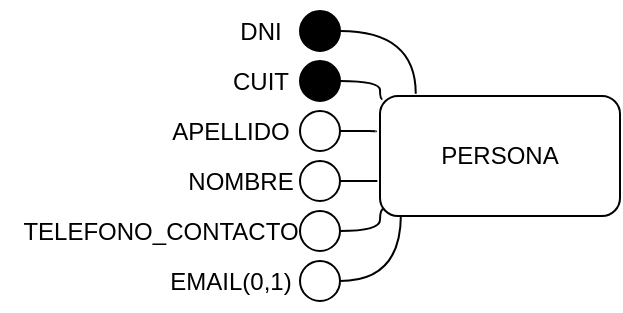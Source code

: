 <mxfile version="24.8.4">
  <diagram name="Page-1" id="r-wE8rNvTRcSZEGVUg5o">
    <mxGraphModel dx="819" dy="442" grid="1" gridSize="10" guides="1" tooltips="1" connect="1" arrows="1" fold="1" page="1" pageScale="1" pageWidth="1400" pageHeight="850" math="0" shadow="0">
      <root>
        <mxCell id="0" />
        <mxCell id="1" parent="0" />
        <mxCell id="dxS-f-YdwQxAhVwUpoM0-1" value="PERSONA" style="rounded=1;whiteSpace=wrap;html=1;" vertex="1" parent="1">
          <mxGeometry x="480" y="210" width="120" height="60" as="geometry" />
        </mxCell>
        <mxCell id="dxS-f-YdwQxAhVwUpoM0-2" value="" style="ellipse;whiteSpace=wrap;html=1;aspect=fixed;fillColor=#000000;" vertex="1" parent="1">
          <mxGeometry x="440" y="167.5" width="20" height="20" as="geometry" />
        </mxCell>
        <mxCell id="dxS-f-YdwQxAhVwUpoM0-3" value="DNI" style="text;html=1;align=center;verticalAlign=middle;resizable=0;points=[];autosize=1;strokeColor=none;fillColor=none;" vertex="1" parent="1">
          <mxGeometry x="400" y="162.5" width="40" height="30" as="geometry" />
        </mxCell>
        <mxCell id="dxS-f-YdwQxAhVwUpoM0-7" value="" style="ellipse;whiteSpace=wrap;html=1;aspect=fixed;fillColor=#000000;" vertex="1" parent="1">
          <mxGeometry x="440" y="192.5" width="20" height="20" as="geometry" />
        </mxCell>
        <mxCell id="dxS-f-YdwQxAhVwUpoM0-8" value="CUIT" style="text;html=1;align=center;verticalAlign=middle;resizable=0;points=[];autosize=1;strokeColor=none;fillColor=none;" vertex="1" parent="1">
          <mxGeometry x="395" y="187.5" width="50" height="30" as="geometry" />
        </mxCell>
        <mxCell id="dxS-f-YdwQxAhVwUpoM0-12" value="" style="ellipse;whiteSpace=wrap;html=1;aspect=fixed;" vertex="1" parent="1">
          <mxGeometry x="440" y="217.5" width="20" height="20" as="geometry" />
        </mxCell>
        <mxCell id="dxS-f-YdwQxAhVwUpoM0-13" value="APELLIDO" style="text;html=1;align=center;verticalAlign=middle;resizable=0;points=[];autosize=1;strokeColor=none;fillColor=none;" vertex="1" parent="1">
          <mxGeometry x="365" y="212.5" width="80" height="30" as="geometry" />
        </mxCell>
        <mxCell id="dxS-f-YdwQxAhVwUpoM0-14" value="" style="ellipse;whiteSpace=wrap;html=1;aspect=fixed;" vertex="1" parent="1">
          <mxGeometry x="440" y="242.5" width="20" height="20" as="geometry" />
        </mxCell>
        <mxCell id="dxS-f-YdwQxAhVwUpoM0-15" value="NOMBRE" style="text;html=1;align=center;verticalAlign=middle;resizable=0;points=[];autosize=1;strokeColor=none;fillColor=none;" vertex="1" parent="1">
          <mxGeometry x="370" y="237.5" width="80" height="30" as="geometry" />
        </mxCell>
        <mxCell id="dxS-f-YdwQxAhVwUpoM0-16" value="" style="ellipse;whiteSpace=wrap;html=1;aspect=fixed;" vertex="1" parent="1">
          <mxGeometry x="440" y="267.5" width="20" height="20" as="geometry" />
        </mxCell>
        <mxCell id="dxS-f-YdwQxAhVwUpoM0-17" value="TELEFONO_CONTACTO" style="text;html=1;align=center;verticalAlign=middle;resizable=0;points=[];autosize=1;strokeColor=none;fillColor=none;" vertex="1" parent="1">
          <mxGeometry x="290" y="262.5" width="160" height="30" as="geometry" />
        </mxCell>
        <mxCell id="dxS-f-YdwQxAhVwUpoM0-18" value="" style="ellipse;whiteSpace=wrap;html=1;aspect=fixed;" vertex="1" parent="1">
          <mxGeometry x="440" y="292.5" width="20" height="20" as="geometry" />
        </mxCell>
        <mxCell id="dxS-f-YdwQxAhVwUpoM0-19" value="EMAIL(0,1)" style="text;html=1;align=center;verticalAlign=middle;resizable=0;points=[];autosize=1;strokeColor=none;fillColor=none;" vertex="1" parent="1">
          <mxGeometry x="365" y="287.5" width="80" height="30" as="geometry" />
        </mxCell>
        <mxCell id="dxS-f-YdwQxAhVwUpoM0-20" style="edgeStyle=orthogonalEdgeStyle;rounded=0;orthogonalLoop=1;jettySize=auto;html=1;entryX=0.149;entryY=-0.019;entryDx=0;entryDy=0;entryPerimeter=0;curved=1;endArrow=none;endFill=0;" edge="1" parent="1" source="dxS-f-YdwQxAhVwUpoM0-2" target="dxS-f-YdwQxAhVwUpoM0-1">
          <mxGeometry relative="1" as="geometry" />
        </mxCell>
        <mxCell id="dxS-f-YdwQxAhVwUpoM0-21" style="edgeStyle=orthogonalEdgeStyle;shape=connector;curved=1;rounded=0;orthogonalLoop=1;jettySize=auto;html=1;entryX=0.01;entryY=0.027;entryDx=0;entryDy=0;entryPerimeter=0;strokeColor=default;align=center;verticalAlign=middle;fontFamily=Helvetica;fontSize=11;fontColor=default;labelBackgroundColor=default;endArrow=none;endFill=0;" edge="1" parent="1" source="dxS-f-YdwQxAhVwUpoM0-7" target="dxS-f-YdwQxAhVwUpoM0-1">
          <mxGeometry relative="1" as="geometry">
            <Array as="points">
              <mxPoint x="480" y="203" />
              <mxPoint x="480" y="212" />
            </Array>
          </mxGeometry>
        </mxCell>
        <mxCell id="dxS-f-YdwQxAhVwUpoM0-22" style="edgeStyle=orthogonalEdgeStyle;shape=connector;curved=1;rounded=0;orthogonalLoop=1;jettySize=auto;html=1;entryX=-0.019;entryY=0.295;entryDx=0;entryDy=0;entryPerimeter=0;strokeColor=default;align=center;verticalAlign=middle;fontFamily=Helvetica;fontSize=11;fontColor=default;labelBackgroundColor=default;endArrow=none;endFill=0;" edge="1" parent="1" source="dxS-f-YdwQxAhVwUpoM0-12" target="dxS-f-YdwQxAhVwUpoM0-1">
          <mxGeometry relative="1" as="geometry" />
        </mxCell>
        <mxCell id="dxS-f-YdwQxAhVwUpoM0-23" style="edgeStyle=orthogonalEdgeStyle;shape=connector;curved=1;rounded=0;orthogonalLoop=1;jettySize=auto;html=1;entryX=-0.011;entryY=0.709;entryDx=0;entryDy=0;entryPerimeter=0;strokeColor=default;align=center;verticalAlign=middle;fontFamily=Helvetica;fontSize=11;fontColor=default;labelBackgroundColor=default;endArrow=none;endFill=0;" edge="1" parent="1" source="dxS-f-YdwQxAhVwUpoM0-14" target="dxS-f-YdwQxAhVwUpoM0-1">
          <mxGeometry relative="1" as="geometry" />
        </mxCell>
        <mxCell id="dxS-f-YdwQxAhVwUpoM0-25" style="edgeStyle=orthogonalEdgeStyle;shape=connector;curved=1;rounded=0;orthogonalLoop=1;jettySize=auto;html=1;entryX=0.016;entryY=0.942;entryDx=0;entryDy=0;entryPerimeter=0;strokeColor=default;align=center;verticalAlign=middle;fontFamily=Helvetica;fontSize=11;fontColor=default;labelBackgroundColor=default;endArrow=none;endFill=0;" edge="1" parent="1" source="dxS-f-YdwQxAhVwUpoM0-16" target="dxS-f-YdwQxAhVwUpoM0-1">
          <mxGeometry relative="1" as="geometry" />
        </mxCell>
        <mxCell id="dxS-f-YdwQxAhVwUpoM0-26" style="edgeStyle=orthogonalEdgeStyle;shape=connector;curved=1;rounded=0;orthogonalLoop=1;jettySize=auto;html=1;entryX=0.087;entryY=0.992;entryDx=0;entryDy=0;entryPerimeter=0;strokeColor=default;align=center;verticalAlign=middle;fontFamily=Helvetica;fontSize=11;fontColor=default;labelBackgroundColor=default;endArrow=none;endFill=0;" edge="1" parent="1" source="dxS-f-YdwQxAhVwUpoM0-18" target="dxS-f-YdwQxAhVwUpoM0-1">
          <mxGeometry relative="1" as="geometry" />
        </mxCell>
      </root>
    </mxGraphModel>
  </diagram>
</mxfile>
